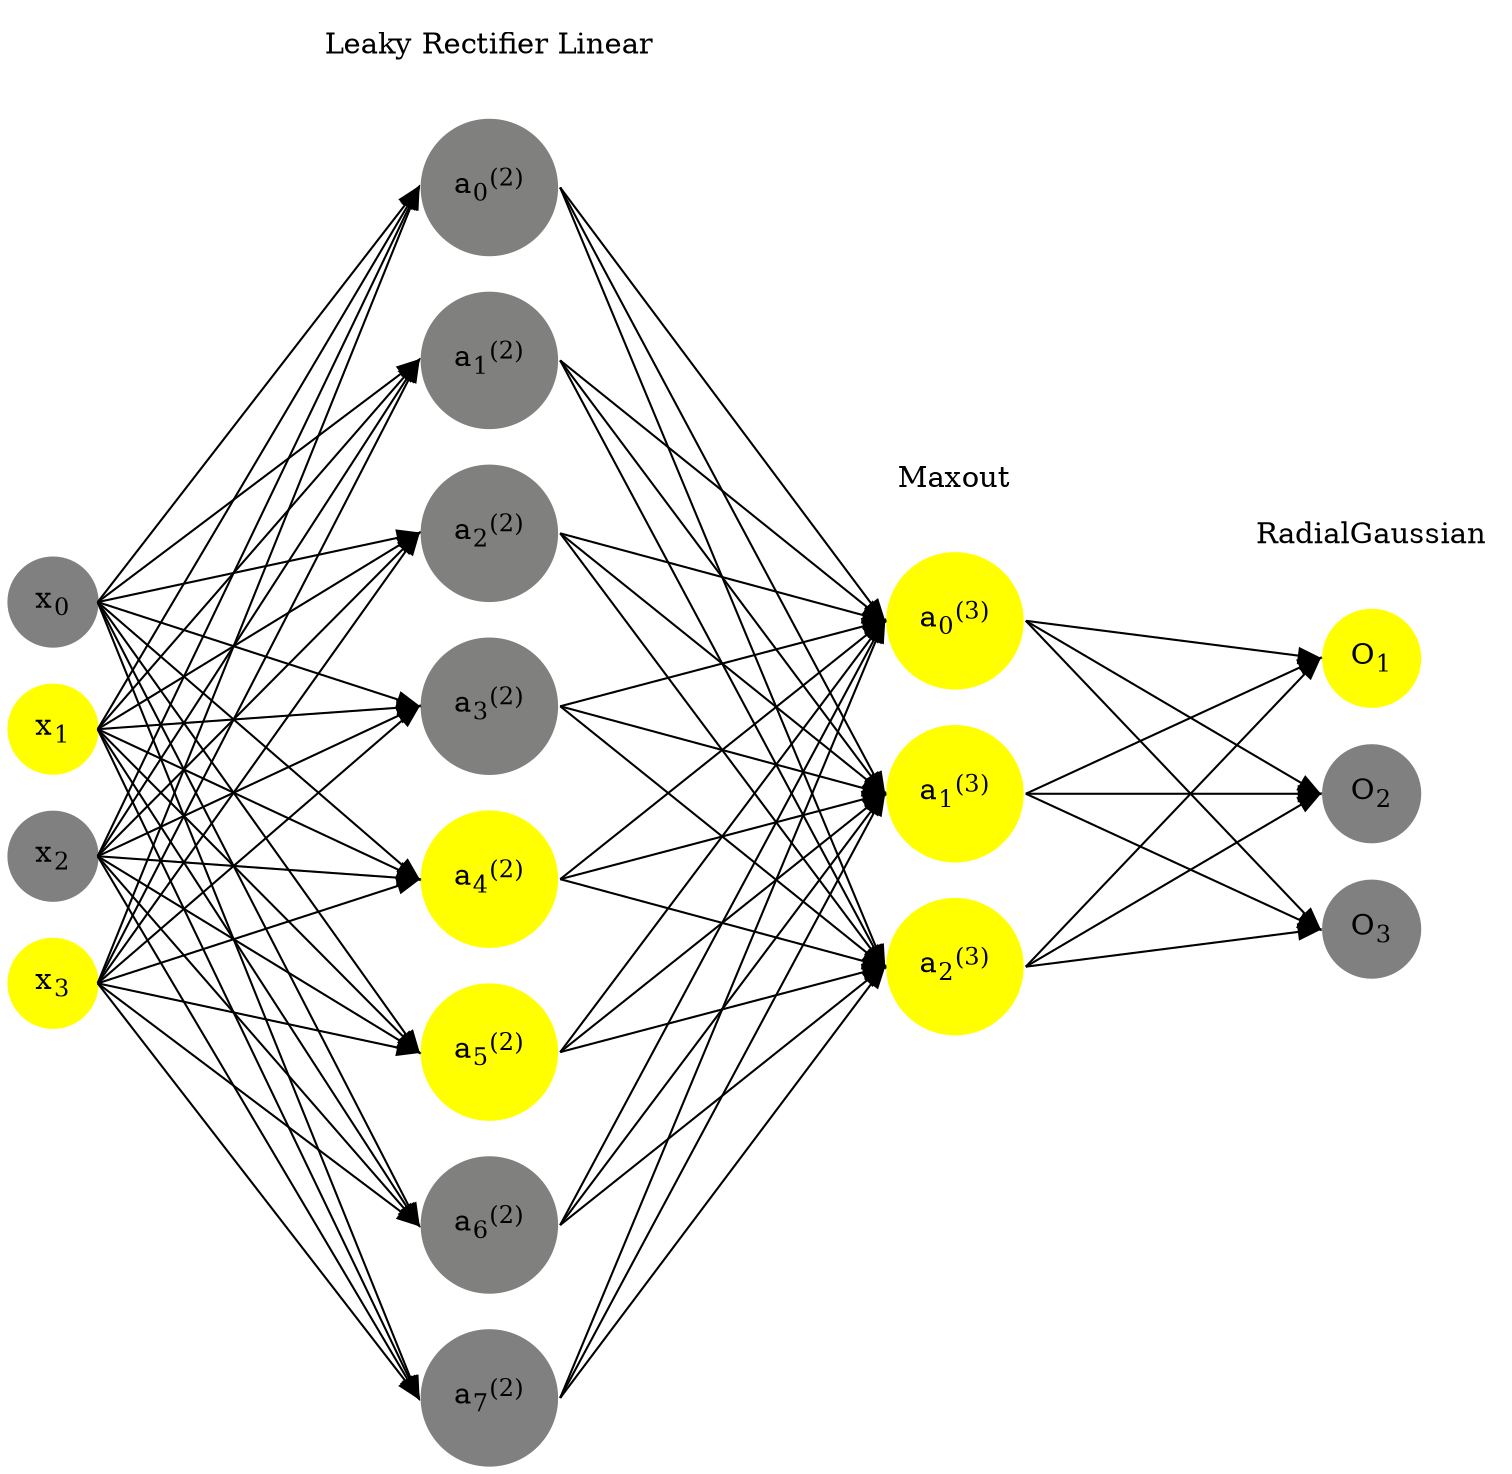 digraph G {
	rankdir = LR;
	splines=false;
	edge[style=invis];
	ranksep= 1.4;
	{
	node [shape=circle, color="0.1667, 0.0, 0.5", style=filled, fillcolor="0.1667, 0.0, 0.5"];
	x0 [label=<x<sub>0</sub>>];
	}
	{
	node [shape=circle, color="0.1667, 1.0, 1.0", style=filled, fillcolor="0.1667, 1.0, 1.0"];
	x1 [label=<x<sub>1</sub>>];
	}
	{
	node [shape=circle, color="0.1667, 0.0, 0.5", style=filled, fillcolor="0.1667, 0.0, 0.5"];
	x2 [label=<x<sub>2</sub>>];
	}
	{
	node [shape=circle, color="0.1667, 1.0, 1.0", style=filled, fillcolor="0.1667, 1.0, 1.0"];
	x3 [label=<x<sub>3</sub>>];
	}
	{
	node [shape=circle, color="0.1667, 0.002664, 0.501332", style=filled, fillcolor="0.1667, 0.002664, 0.501332"];
	a02 [label=<a<sub>0</sub><sup>(2)</sup>>];
	}
	{
	node [shape=circle, color="0.1667, 0.001624, 0.500812", style=filled, fillcolor="0.1667, 0.001624, 0.500812"];
	a12 [label=<a<sub>1</sub><sup>(2)</sup>>];
	}
	{
	node [shape=circle, color="0.1667, 0.001276, 0.500638", style=filled, fillcolor="0.1667, 0.001276, 0.500638"];
	a22 [label=<a<sub>2</sub><sup>(2)</sup>>];
	}
	{
	node [shape=circle, color="0.1667, 0.002212, 0.501106", style=filled, fillcolor="0.1667, 0.002212, 0.501106"];
	a32 [label=<a<sub>3</sub><sup>(2)</sup>>];
	}
	{
	node [shape=circle, color="0.1667, 1.146831, 1.073415", style=filled, fillcolor="0.1667, 1.146831, 1.073415"];
	a42 [label=<a<sub>4</sub><sup>(2)</sup>>];
	}
	{
	node [shape=circle, color="0.1667, 5.108898, 3.054449", style=filled, fillcolor="0.1667, 5.108898, 3.054449"];
	a52 [label=<a<sub>5</sub><sup>(2)</sup>>];
	}
	{
	node [shape=circle, color="0.1667, 0.001103, 0.500552", style=filled, fillcolor="0.1667, 0.001103, 0.500552"];
	a62 [label=<a<sub>6</sub><sup>(2)</sup>>];
	}
	{
	node [shape=circle, color="0.1667, 0.000381, 0.500191", style=filled, fillcolor="0.1667, 0.000381, 0.500191"];
	a72 [label=<a<sub>7</sub><sup>(2)</sup>>];
	}
	{
	node [shape=circle, color="0.1667, 1.528320, 1.264160", style=filled, fillcolor="0.1667, 1.528320, 1.264160"];
	a03 [label=<a<sub>0</sub><sup>(3)</sup>>];
	}
	{
	node [shape=circle, color="0.1667, 10.734625, 5.867313", style=filled, fillcolor="0.1667, 10.734625, 5.867313"];
	a13 [label=<a<sub>1</sub><sup>(3)</sup>>];
	}
	{
	node [shape=circle, color="0.1667, 10.734625, 5.867313", style=filled, fillcolor="0.1667, 10.734625, 5.867313"];
	a23 [label=<a<sub>2</sub><sup>(3)</sup>>];
	}
	{
	node [shape=circle, color="0.1667, 1.0, 1.0", style=filled, fillcolor="0.1667, 1.0, 1.0"];
	O1 [label=<O<sub>1</sub>>];
	}
	{
	node [shape=circle, color="0.1667, 0.0, 0.5", style=filled, fillcolor="0.1667, 0.0, 0.5"];
	O2 [label=<O<sub>2</sub>>];
	}
	{
	node [shape=circle, color="0.1667, 0.0, 0.5", style=filled, fillcolor="0.1667, 0.0, 0.5"];
	O3 [label=<O<sub>3</sub>>];
	}
	{
	rank=same;
	x0->x1->x2->x3;
	}
	{
	rank=same;
	a02->a12->a22->a32->a42->a52->a62->a72;
	}
	{
	rank=same;
	a03->a13->a23;
	}
	{
	rank=same;
	O1->O2->O3;
	}
	l1 [shape=plaintext,label="Leaky Rectifier Linear"];
	l1->a02;
	{rank=same; l1;a02};
	l2 [shape=plaintext,label="Maxout"];
	l2->a03;
	{rank=same; l2;a03};
	l3 [shape=plaintext,label="RadialGaussian"];
	l3->O1;
	{rank=same; l3;O1};
edge[style=solid, tailport=e, headport=w];
	{x0;x1;x2;x3} -> {a02;a12;a22;a32;a42;a52;a62;a72};
	{a02;a12;a22;a32;a42;a52;a62;a72} -> {a03;a13;a23};
	{a03;a13;a23} -> {O1,O2,O3};
}